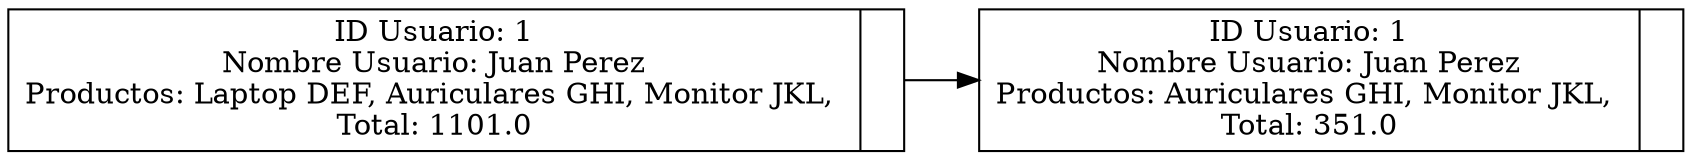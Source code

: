 digraph G {
        rankdir=LR;
        node [shape = record, height = .1]node0 [label="{ID Usuario: 1\nNombre Usuario: Juan Perez\nProductos:  Laptop DEF, Auriculares GHI, Monitor JKL, \nTotal: 1101.0|<f1>}"];
node1 [label="{ID Usuario: 1\nNombre Usuario: Juan Perez\nProductos:  Auriculares GHI, Monitor JKL, \nTotal: 351.0|<f1>}"];
node0-> node1;
}